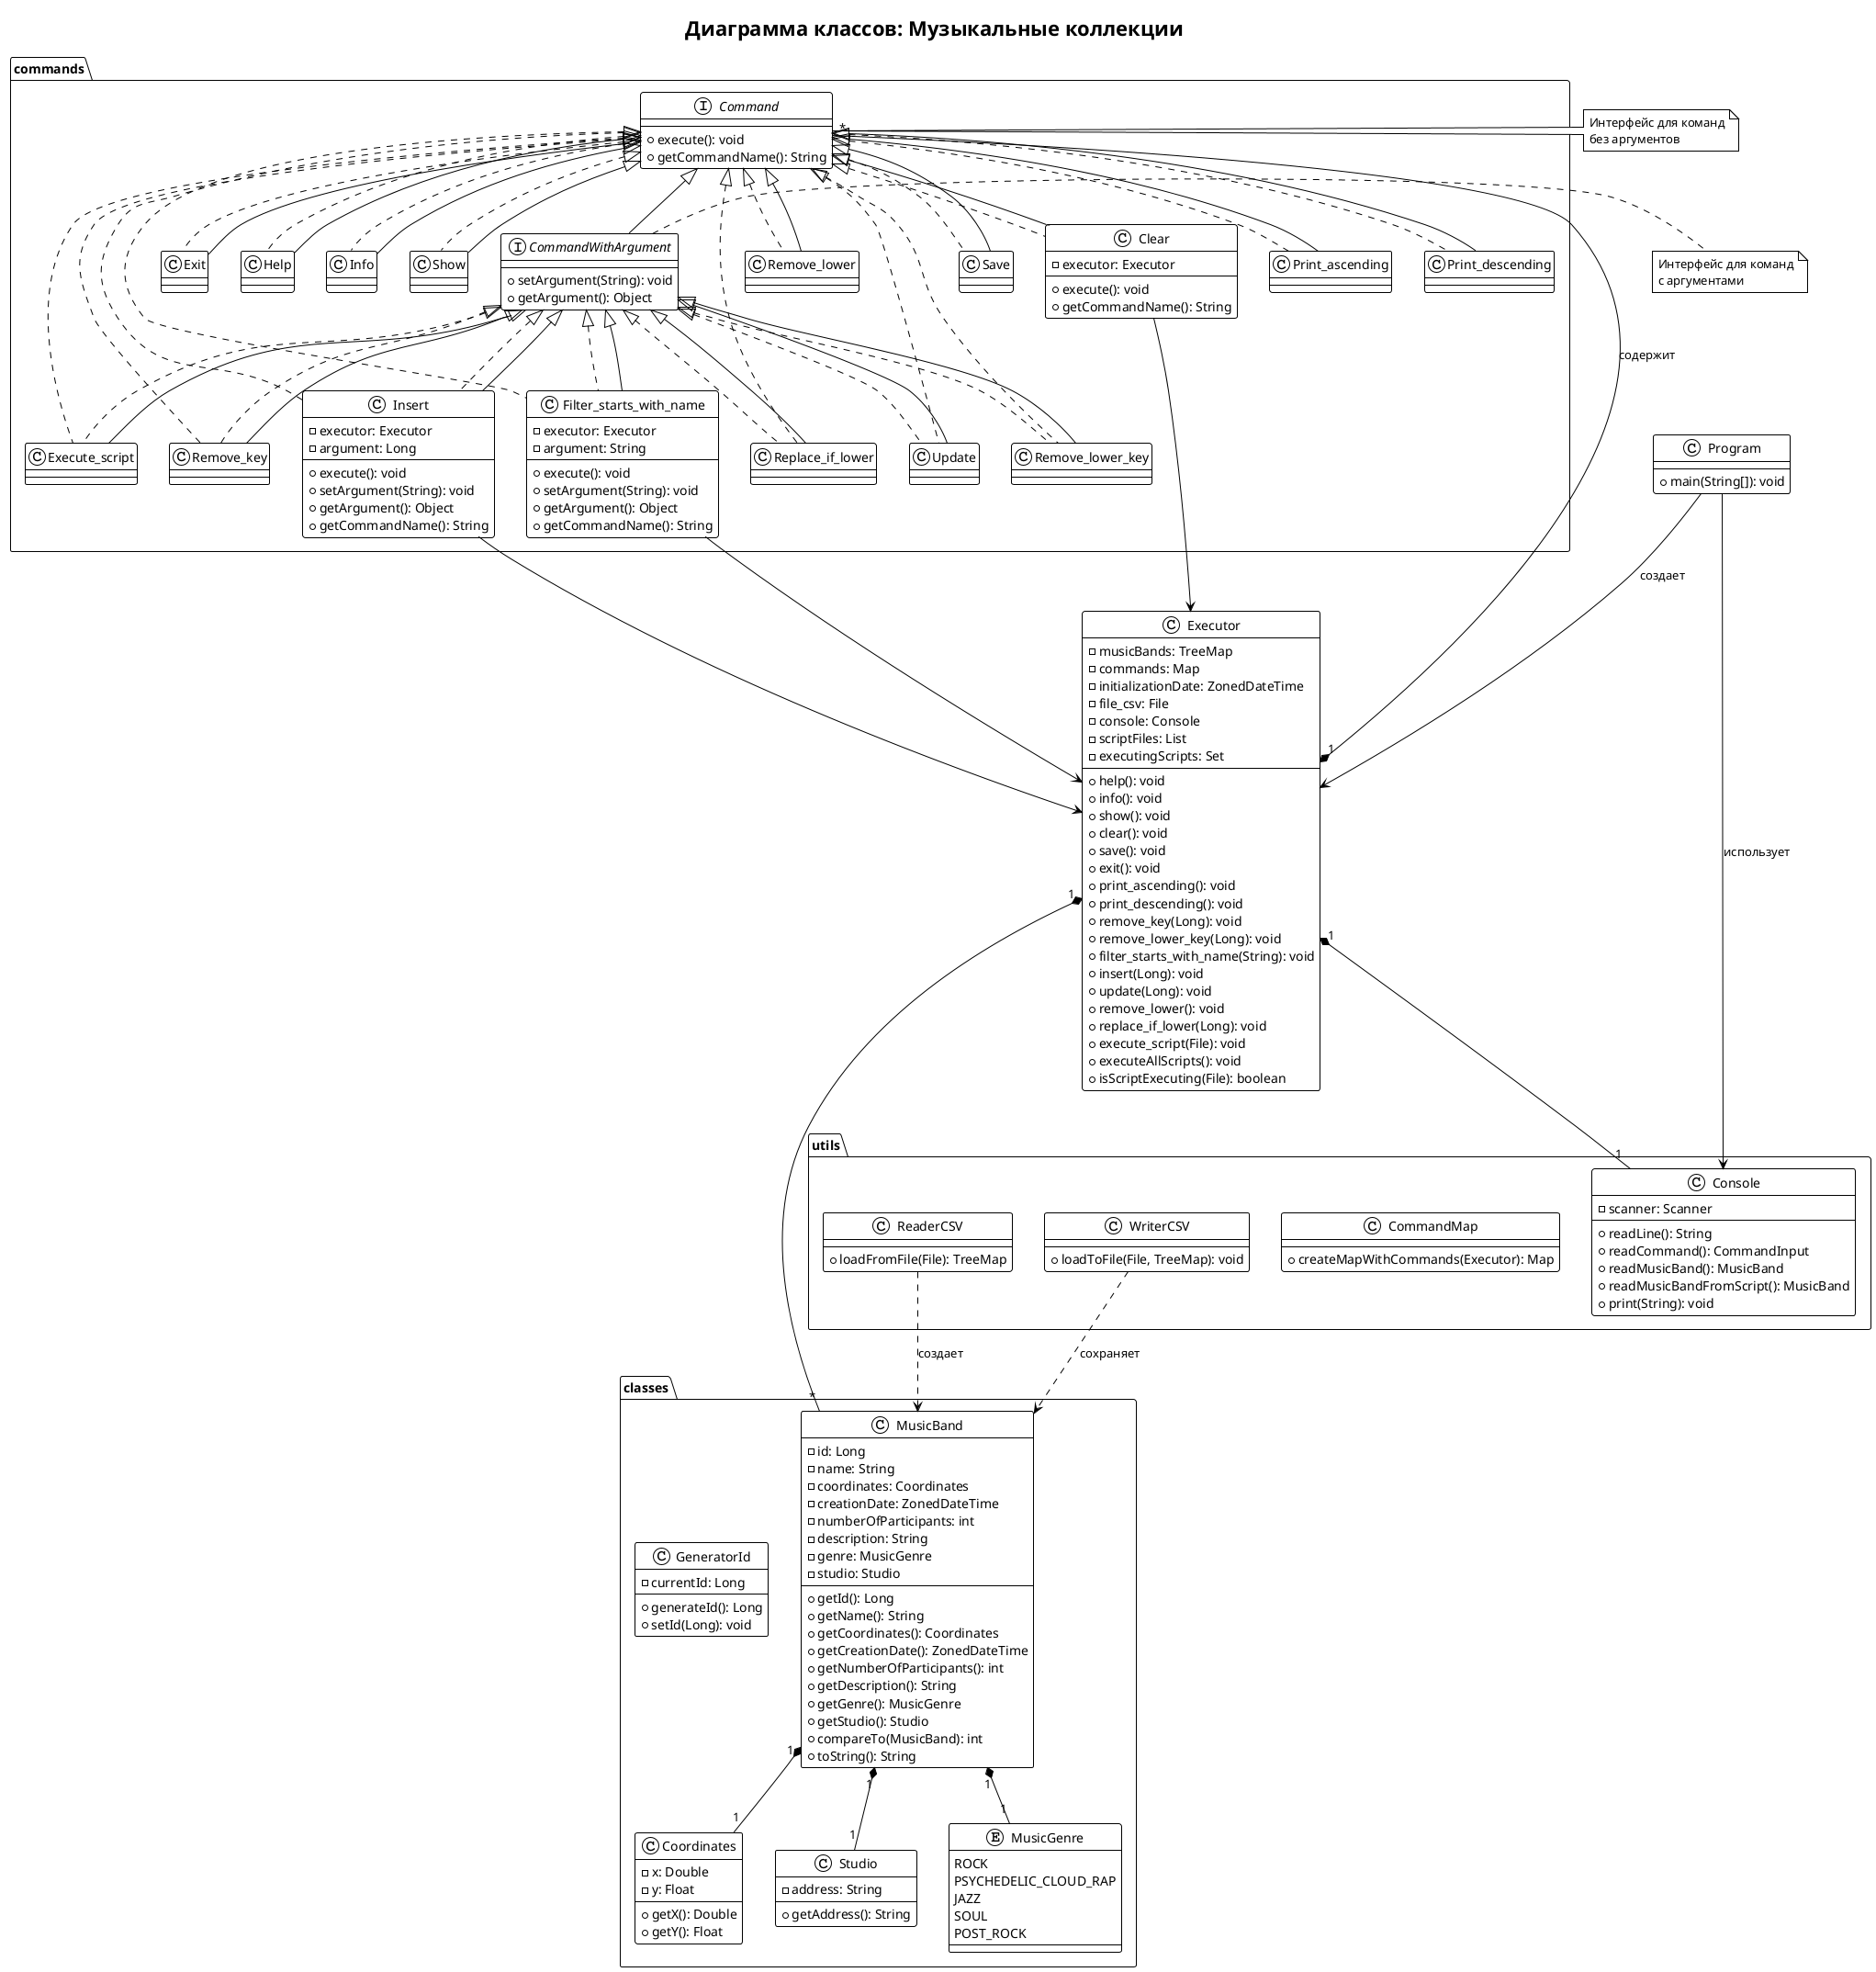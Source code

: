 @startuml
!theme plain

skinparam class {
    BackgroundColor White
    BorderColor Black
    ArrowColor Black
}

title Диаграмма классов: Музыкальные коллекции

package "classes" {
    class MusicBand {
        - id: Long
        - name: String
        - coordinates: Coordinates
        - creationDate: ZonedDateTime
        - numberOfParticipants: int
        - description: String
        - genre: MusicGenre
        - studio: Studio
        + getId(): Long
        + getName(): String
        + getCoordinates(): Coordinates
        + getCreationDate(): ZonedDateTime
        + getNumberOfParticipants(): int
        + getDescription(): String
        + getGenre(): MusicGenre
        + getStudio(): Studio
        + compareTo(MusicBand): int
        + toString(): String
    }

    class Coordinates {
        - x: Double
        - y: Float
        + getX(): Double
        + getY(): Float
    }

    class Studio {
        - address: String
        + getAddress(): String
    }

    enum MusicGenre {
        ROCK
        PSYCHEDELIC_CLOUD_RAP
        JAZZ
        SOUL
        POST_ROCK
    }

    class GeneratorId {
        - currentId: Long
        + generateId(): Long
        + setId(Long): void
    }
}

package "commands" {
    interface Command {
        + execute(): void
        + getCommandName(): String
    }

    interface CommandWithArgument {
        + setArgument(String): void
        + getArgument(): Object
    }

    class Clear implements Command {
        - executor: Executor
        + execute(): void
        + getCommandName(): String
    }

    class Insert implements Command, CommandWithArgument {
        - executor: Executor
        - argument: Long
        + execute(): void
        + setArgument(String): void
        + getArgument(): Object
        + getCommandName(): String
    }

    class Filter_starts_with_name implements Command, CommandWithArgument {
        - executor: Executor
        - argument: String
        + execute(): void
        + setArgument(String): void
        + getArgument(): Object
        + getCommandName(): String
    }

    class Exit implements Command
    class Help implements Command
    class Info implements Command
    class Show implements Command
    class Execute_script implements Command, CommandWithArgument
    class Remove_key implements Command, CommandWithArgument
    class Remove_lower implements Command
    class Remove_lower_key implements Command, CommandWithArgument
    class Replace_if_lower implements Command, CommandWithArgument
    class Save implements Command
    class Update implements Command, CommandWithArgument
    class Print_ascending implements Command
    class Print_descending implements Command
}

package "utils" {
    class Console {
        - scanner: Scanner
        + readLine(): String
        + readCommand(): CommandInput
        + readMusicBand(): MusicBand
        + readMusicBandFromScript(): MusicBand
        + print(String): void
    }

    class CommandMap {
        + createMapWithCommands(Executor): Map
    }

    class ReaderCSV {
        + loadFromFile(File): TreeMap
    }

    class WriterCSV {
        + loadToFile(File, TreeMap): void
    }
}

class Program {
    + main(String[]): void
}

class Executor {
    - musicBands: TreeMap
    - commands: Map
    - initializationDate: ZonedDateTime
    - file_csv: File
    - console: Console
    - scriptFiles: List
    - executingScripts: Set

    + help(): void
    + info(): void
    + show(): void
    + clear(): void
    + save(): void
    + exit(): void
    + print_ascending(): void
    + print_descending(): void
    + remove_key(Long): void
    + remove_lower_key(Long): void
    + filter_starts_with_name(String): void
    + insert(Long): void
    + update(Long): void
    + remove_lower(): void
    + replace_if_lower(Long): void
    + execute_script(File): void
    + executeAllScripts(): void
    + isScriptExecuting(File): boolean
}

' Связи между классами
MusicBand "1" *-- "1" Coordinates
MusicBand "1" *-- "1" Studio
MusicBand "1" *-- "1" MusicGenre

Program --> Executor : создает
Program --> Console : использует

Executor "1" *-- "1" Console
Executor "1" *-- "*" MusicBand
Executor "1" *-- "*" Command : содержит

Clear --> Executor
Insert --> Executor
Filter_starts_with_name --> Executor

ReaderCSV ..> MusicBand : создает
WriterCSV ..> MusicBand : сохраняет

' Наследование интерфейсов
Command <|-- Clear
Command <|-- Exit
Command <|-- Help
Command <|-- Info
Command <|-- Show
Command <|-- Save
Command <|-- Remove_lower
Command <|-- Print_ascending
Command <|-- Print_descending

Command <|-- CommandWithArgument
CommandWithArgument <|-- Insert
CommandWithArgument <|-- Filter_starts_with_name
CommandWithArgument <|-- Execute_script
CommandWithArgument <|-- Remove_key
CommandWithArgument <|-- Remove_lower_key
CommandWithArgument <|-- Replace_if_lower
CommandWithArgument <|-- Update

note right of Command
    Интерфейс для команд
    без аргументов
end note

note right of CommandWithArgument
    Интерфейс для команд
    с аргументами
end note
@enduml
